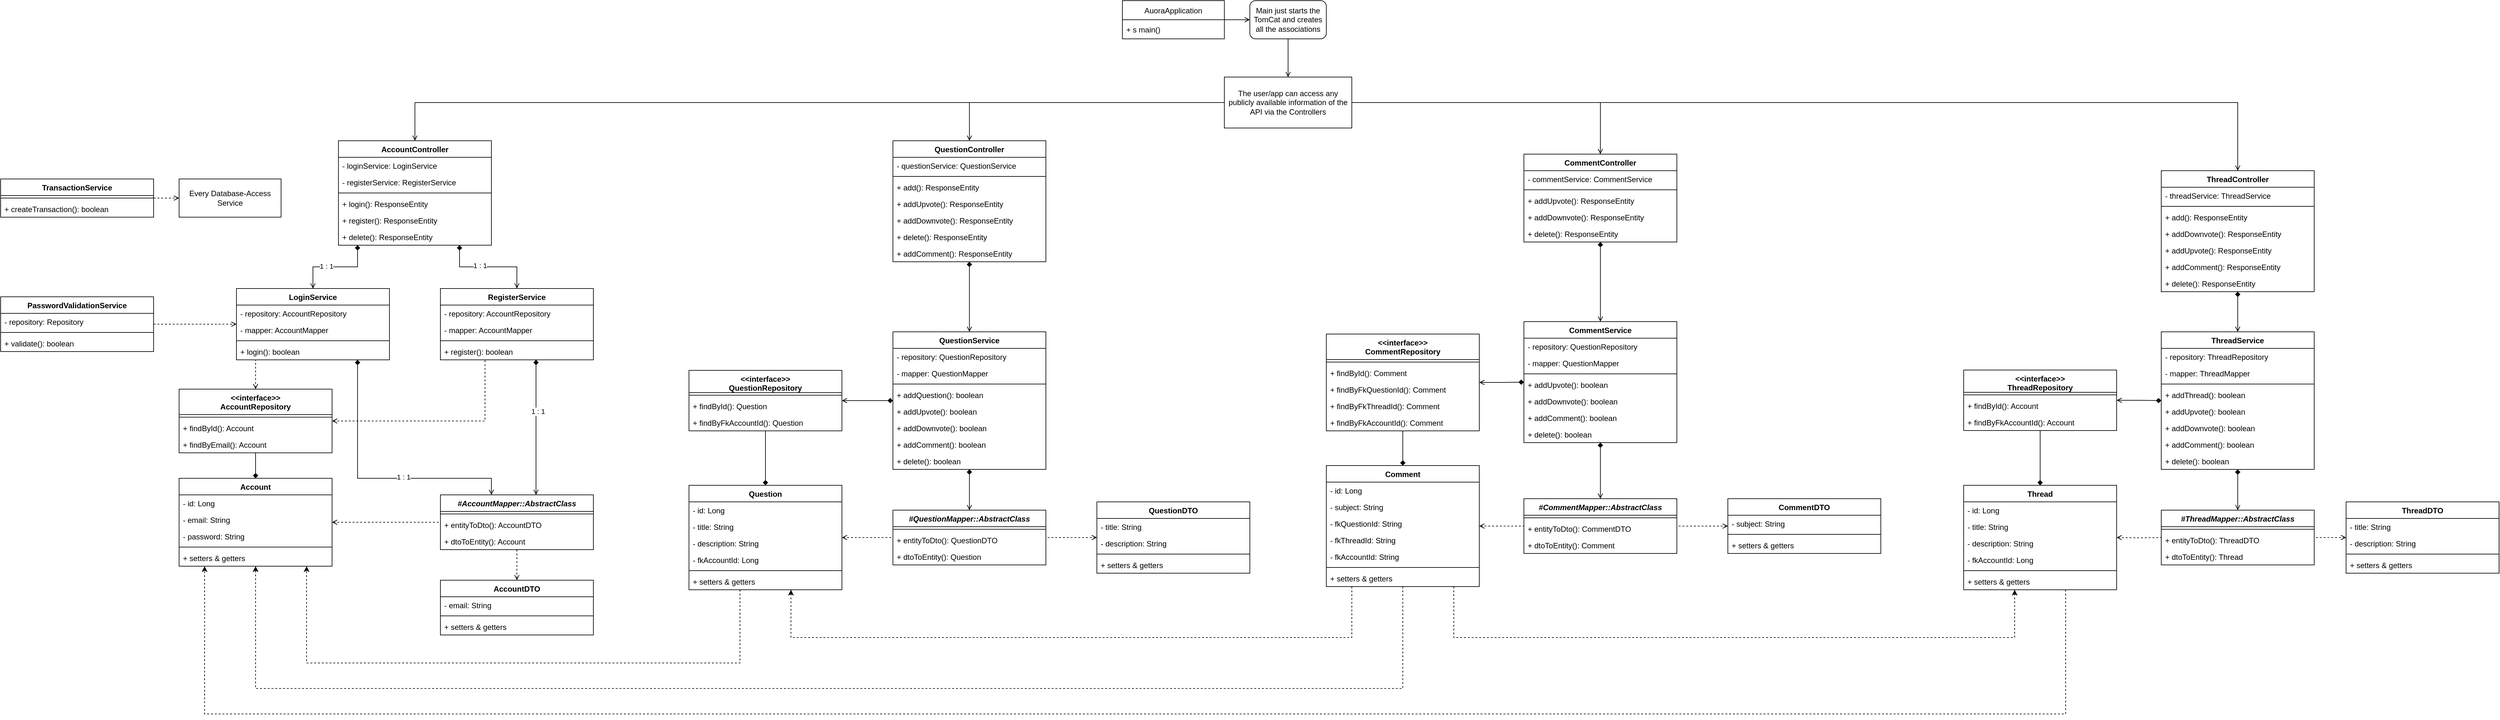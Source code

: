 <mxfile version="15.5.4" type="embed"><diagram id="HX7JHDvUuSpKK-Pkhiu5" name="Page-1"><mxGraphModel dx="3374" dy="1052" grid="1" gridSize="10" guides="1" tooltips="1" connect="1" arrows="1" fold="1" page="1" pageScale="1" pageWidth="850" pageHeight="1100" math="0" shadow="0"><root><mxCell id="0"/><mxCell id="1" parent="0"/><mxCell id="pK76Rk_N3CmU0ejMDRzn-13" value="" style="edgeStyle=orthogonalEdgeStyle;rounded=0;orthogonalLoop=1;jettySize=auto;html=1;endArrow=open;endFill=0;" parent="1" source="2" target="pK76Rk_N3CmU0ejMDRzn-12" edge="1"><mxGeometry relative="1" as="geometry"/></mxCell><mxCell id="2" value="AuoraApplication" style="swimlane;fontStyle=0;childLayout=stackLayout;horizontal=1;startSize=30;horizontalStack=0;resizeParent=1;resizeParentMax=0;resizeLast=0;collapsible=1;marginBottom=0;" parent="1" vertex="1"><mxGeometry x="160" y="160" width="160" height="60" as="geometry"/></mxCell><mxCell id="3" value="+ s main()" style="text;strokeColor=none;fillColor=none;align=left;verticalAlign=middle;spacingLeft=4;spacingRight=4;overflow=hidden;points=[[0,0.5],[1,0.5]];portConstraint=eastwest;rotatable=0;" parent="2" vertex="1"><mxGeometry y="30" width="160" height="30" as="geometry"/></mxCell><mxCell id="5" value="AccountController" style="swimlane;fontStyle=1;align=center;verticalAlign=top;childLayout=stackLayout;horizontal=1;startSize=26;horizontalStack=0;resizeParent=1;resizeParentMax=0;resizeLast=0;collapsible=1;marginBottom=0;" parent="1" vertex="1"><mxGeometry x="-1070" y="380" width="240" height="164" as="geometry"/></mxCell><mxCell id="pK76Rk_N3CmU0ejMDRzn-76" value="- loginService: LoginService" style="text;strokeColor=none;fillColor=none;align=left;verticalAlign=top;spacingLeft=4;spacingRight=4;overflow=hidden;rotatable=0;points=[[0,0.5],[1,0.5]];portConstraint=eastwest;" parent="5" vertex="1"><mxGeometry y="26" width="240" height="26" as="geometry"/></mxCell><mxCell id="pK76Rk_N3CmU0ejMDRzn-8" value="- registerService: RegisterService" style="text;strokeColor=none;fillColor=none;align=left;verticalAlign=top;spacingLeft=4;spacingRight=4;overflow=hidden;rotatable=0;points=[[0,0.5],[1,0.5]];portConstraint=eastwest;" parent="5" vertex="1"><mxGeometry y="52" width="240" height="26" as="geometry"/></mxCell><mxCell id="7" value="" style="line;strokeWidth=1;fillColor=none;align=left;verticalAlign=middle;spacingTop=-1;spacingLeft=3;spacingRight=3;rotatable=0;labelPosition=right;points=[];portConstraint=eastwest;" parent="5" vertex="1"><mxGeometry y="78" width="240" height="8" as="geometry"/></mxCell><mxCell id="8" value="+ login(): ResponseEntity" style="text;strokeColor=none;fillColor=none;align=left;verticalAlign=top;spacingLeft=4;spacingRight=4;overflow=hidden;rotatable=0;points=[[0,0.5],[1,0.5]];portConstraint=eastwest;" parent="5" vertex="1"><mxGeometry y="86" width="240" height="26" as="geometry"/></mxCell><mxCell id="pK76Rk_N3CmU0ejMDRzn-9" value="+ register(): ResponseEntity" style="text;strokeColor=none;fillColor=none;align=left;verticalAlign=top;spacingLeft=4;spacingRight=4;overflow=hidden;rotatable=0;points=[[0,0.5],[1,0.5]];portConstraint=eastwest;" parent="5" vertex="1"><mxGeometry y="112" width="240" height="26" as="geometry"/></mxCell><mxCell id="pK76Rk_N3CmU0ejMDRzn-10" value="+ delete(): ResponseEntity" style="text;strokeColor=none;fillColor=none;align=left;verticalAlign=top;spacingLeft=4;spacingRight=4;overflow=hidden;rotatable=0;points=[[0,0.5],[1,0.5]];portConstraint=eastwest;" parent="5" vertex="1"><mxGeometry y="138" width="240" height="26" as="geometry"/></mxCell><mxCell id="pK76Rk_N3CmU0ejMDRzn-15" style="edgeStyle=orthogonalEdgeStyle;rounded=0;orthogonalLoop=1;jettySize=auto;html=1;endArrow=open;endFill=0;" parent="1" source="pK76Rk_N3CmU0ejMDRzn-12" target="pK76Rk_N3CmU0ejMDRzn-14" edge="1"><mxGeometry relative="1" as="geometry"/></mxCell><mxCell id="pK76Rk_N3CmU0ejMDRzn-12" value="Main just starts the TomCat and creates all the associations" style="rounded=1;whiteSpace=wrap;html=1;fontStyle=0;startSize=30;" parent="1" vertex="1"><mxGeometry x="360" y="160" width="120" height="60" as="geometry"/></mxCell><mxCell id="pK76Rk_N3CmU0ejMDRzn-41" style="edgeStyle=orthogonalEdgeStyle;rounded=0;orthogonalLoop=1;jettySize=auto;html=1;entryX=0.5;entryY=0;entryDx=0;entryDy=0;endArrow=open;endFill=0;" parent="1" source="pK76Rk_N3CmU0ejMDRzn-14" target="5" edge="1"><mxGeometry relative="1" as="geometry"><mxPoint x="40" y="308" as="sourcePoint"/></mxGeometry></mxCell><mxCell id="pK76Rk_N3CmU0ejMDRzn-42" style="edgeStyle=orthogonalEdgeStyle;rounded=0;orthogonalLoop=1;jettySize=auto;html=1;entryX=0.5;entryY=0;entryDx=0;entryDy=0;endArrow=open;endFill=0;" parent="1" source="pK76Rk_N3CmU0ejMDRzn-14" target="pK76Rk_N3CmU0ejMDRzn-24" edge="1"><mxGeometry relative="1" as="geometry"><mxPoint x="-150" y="390" as="sourcePoint"/></mxGeometry></mxCell><mxCell id="pK76Rk_N3CmU0ejMDRzn-43" style="edgeStyle=orthogonalEdgeStyle;rounded=0;orthogonalLoop=1;jettySize=auto;html=1;entryX=0.5;entryY=0;entryDx=0;entryDy=0;endArrow=open;endFill=0;" parent="1" source="pK76Rk_N3CmU0ejMDRzn-14" target="pK76Rk_N3CmU0ejMDRzn-16" edge="1"><mxGeometry relative="1" as="geometry"/></mxCell><mxCell id="pK76Rk_N3CmU0ejMDRzn-44" style="edgeStyle=orthogonalEdgeStyle;rounded=0;orthogonalLoop=1;jettySize=auto;html=1;entryX=0.5;entryY=0;entryDx=0;entryDy=0;endArrow=open;endFill=0;" parent="1" source="pK76Rk_N3CmU0ejMDRzn-14" target="pK76Rk_N3CmU0ejMDRzn-32" edge="1"><mxGeometry relative="1" as="geometry"/></mxCell><mxCell id="pK76Rk_N3CmU0ejMDRzn-14" value="The user/app can access any publicly available information of the API via the Controllers" style="rounded=0;whiteSpace=wrap;html=1;" parent="1" vertex="1"><mxGeometry x="320" y="280" width="200" height="80" as="geometry"/></mxCell><mxCell id="pK76Rk_N3CmU0ejMDRzn-16" value="CommentController" style="swimlane;fontStyle=1;align=center;verticalAlign=top;childLayout=stackLayout;horizontal=1;startSize=26;horizontalStack=0;resizeParent=1;resizeParentMax=0;resizeLast=0;collapsible=1;marginBottom=0;" parent="1" vertex="1"><mxGeometry x="790" y="401" width="240" height="138" as="geometry"/></mxCell><mxCell id="102" value="- commentService: CommentService" style="text;strokeColor=none;fillColor=none;align=left;verticalAlign=top;spacingLeft=4;spacingRight=4;overflow=hidden;rotatable=0;points=[[0,0.5],[1,0.5]];portConstraint=eastwest;" parent="pK76Rk_N3CmU0ejMDRzn-16" vertex="1"><mxGeometry y="26" width="240" height="26" as="geometry"/></mxCell><mxCell id="pK76Rk_N3CmU0ejMDRzn-19" value="" style="line;strokeWidth=1;fillColor=none;align=left;verticalAlign=middle;spacingTop=-1;spacingLeft=3;spacingRight=3;rotatable=0;labelPosition=right;points=[];portConstraint=eastwest;" parent="pK76Rk_N3CmU0ejMDRzn-16" vertex="1"><mxGeometry y="52" width="240" height="8" as="geometry"/></mxCell><mxCell id="pK76Rk_N3CmU0ejMDRzn-21" value="+ addUpvote(): ResponseEntity" style="text;strokeColor=none;fillColor=none;align=left;verticalAlign=top;spacingLeft=4;spacingRight=4;overflow=hidden;rotatable=0;points=[[0,0.5],[1,0.5]];portConstraint=eastwest;" parent="pK76Rk_N3CmU0ejMDRzn-16" vertex="1"><mxGeometry y="60" width="240" height="26" as="geometry"/></mxCell><mxCell id="pK76Rk_N3CmU0ejMDRzn-22" value="+ addDownvote(): ResponseEntity" style="text;strokeColor=none;fillColor=none;align=left;verticalAlign=top;spacingLeft=4;spacingRight=4;overflow=hidden;rotatable=0;points=[[0,0.5],[1,0.5]];portConstraint=eastwest;" parent="pK76Rk_N3CmU0ejMDRzn-16" vertex="1"><mxGeometry y="86" width="240" height="26" as="geometry"/></mxCell><mxCell id="pK76Rk_N3CmU0ejMDRzn-23" value="+ delete(): ResponseEntity" style="text;strokeColor=none;fillColor=none;align=left;verticalAlign=top;spacingLeft=4;spacingRight=4;overflow=hidden;rotatable=0;points=[[0,0.5],[1,0.5]];portConstraint=eastwest;" parent="pK76Rk_N3CmU0ejMDRzn-16" vertex="1"><mxGeometry y="112" width="240" height="26" as="geometry"/></mxCell><mxCell id="pK76Rk_N3CmU0ejMDRzn-24" value="QuestionController" style="swimlane;fontStyle=1;align=center;verticalAlign=top;childLayout=stackLayout;horizontal=1;startSize=26;horizontalStack=0;resizeParent=1;resizeParentMax=0;resizeLast=0;collapsible=1;marginBottom=0;" parent="1" vertex="1"><mxGeometry x="-200" y="380" width="240" height="190" as="geometry"/></mxCell><mxCell id="pK76Rk_N3CmU0ejMDRzn-26" value="- questionService: QuestionService" style="text;strokeColor=none;fillColor=none;align=left;verticalAlign=top;spacingLeft=4;spacingRight=4;overflow=hidden;rotatable=0;points=[[0,0.5],[1,0.5]];portConstraint=eastwest;" parent="pK76Rk_N3CmU0ejMDRzn-24" vertex="1"><mxGeometry y="26" width="240" height="26" as="geometry"/></mxCell><mxCell id="pK76Rk_N3CmU0ejMDRzn-27" value="" style="line;strokeWidth=1;fillColor=none;align=left;verticalAlign=middle;spacingTop=-1;spacingLeft=3;spacingRight=3;rotatable=0;labelPosition=right;points=[];portConstraint=eastwest;" parent="pK76Rk_N3CmU0ejMDRzn-24" vertex="1"><mxGeometry y="52" width="240" height="8" as="geometry"/></mxCell><mxCell id="pK76Rk_N3CmU0ejMDRzn-28" value="+ add(): ResponseEntity" style="text;strokeColor=none;fillColor=none;align=left;verticalAlign=top;spacingLeft=4;spacingRight=4;overflow=hidden;rotatable=0;points=[[0,0.5],[1,0.5]];portConstraint=eastwest;" parent="pK76Rk_N3CmU0ejMDRzn-24" vertex="1"><mxGeometry y="60" width="240" height="26" as="geometry"/></mxCell><mxCell id="pK76Rk_N3CmU0ejMDRzn-29" value="+ addUpvote(): ResponseEntity" style="text;strokeColor=none;fillColor=none;align=left;verticalAlign=top;spacingLeft=4;spacingRight=4;overflow=hidden;rotatable=0;points=[[0,0.5],[1,0.5]];portConstraint=eastwest;" parent="pK76Rk_N3CmU0ejMDRzn-24" vertex="1"><mxGeometry y="86" width="240" height="26" as="geometry"/></mxCell><mxCell id="pK76Rk_N3CmU0ejMDRzn-30" value="+ addDownvote(): ResponseEntity" style="text;strokeColor=none;fillColor=none;align=left;verticalAlign=top;spacingLeft=4;spacingRight=4;overflow=hidden;rotatable=0;points=[[0,0.5],[1,0.5]];portConstraint=eastwest;" parent="pK76Rk_N3CmU0ejMDRzn-24" vertex="1"><mxGeometry y="112" width="240" height="26" as="geometry"/></mxCell><mxCell id="pK76Rk_N3CmU0ejMDRzn-31" value="+ delete(): ResponseEntity" style="text;strokeColor=none;fillColor=none;align=left;verticalAlign=top;spacingLeft=4;spacingRight=4;overflow=hidden;rotatable=0;points=[[0,0.5],[1,0.5]];portConstraint=eastwest;" parent="pK76Rk_N3CmU0ejMDRzn-24" vertex="1"><mxGeometry y="138" width="240" height="26" as="geometry"/></mxCell><mxCell id="pK76Rk_N3CmU0ejMDRzn-40" value="+ addComment(): ResponseEntity" style="text;strokeColor=none;fillColor=none;align=left;verticalAlign=top;spacingLeft=4;spacingRight=4;overflow=hidden;rotatable=0;points=[[0,0.5],[1,0.5]];portConstraint=eastwest;" parent="pK76Rk_N3CmU0ejMDRzn-24" vertex="1"><mxGeometry y="164" width="240" height="26" as="geometry"/></mxCell><mxCell id="pK76Rk_N3CmU0ejMDRzn-32" value="ThreadController" style="swimlane;fontStyle=1;align=center;verticalAlign=top;childLayout=stackLayout;horizontal=1;startSize=26;horizontalStack=0;resizeParent=1;resizeParentMax=0;resizeLast=0;collapsible=1;marginBottom=0;" parent="1" vertex="1"><mxGeometry x="1790" y="427" width="240" height="190" as="geometry"/></mxCell><mxCell id="pK76Rk_N3CmU0ejMDRzn-33" value="- threadService: ThreadService" style="text;strokeColor=none;fillColor=none;align=left;verticalAlign=top;spacingLeft=4;spacingRight=4;overflow=hidden;rotatable=0;points=[[0,0.5],[1,0.5]];portConstraint=eastwest;" parent="pK76Rk_N3CmU0ejMDRzn-32" vertex="1"><mxGeometry y="26" width="240" height="26" as="geometry"/></mxCell><mxCell id="pK76Rk_N3CmU0ejMDRzn-35" value="" style="line;strokeWidth=1;fillColor=none;align=left;verticalAlign=middle;spacingTop=-1;spacingLeft=3;spacingRight=3;rotatable=0;labelPosition=right;points=[];portConstraint=eastwest;" parent="pK76Rk_N3CmU0ejMDRzn-32" vertex="1"><mxGeometry y="52" width="240" height="8" as="geometry"/></mxCell><mxCell id="pK76Rk_N3CmU0ejMDRzn-36" value="+ add(): ResponseEntity" style="text;strokeColor=none;fillColor=none;align=left;verticalAlign=top;spacingLeft=4;spacingRight=4;overflow=hidden;rotatable=0;points=[[0,0.5],[1,0.5]];portConstraint=eastwest;" parent="pK76Rk_N3CmU0ejMDRzn-32" vertex="1"><mxGeometry y="60" width="240" height="26" as="geometry"/></mxCell><mxCell id="149" value="+ addDownvote(): ResponseEntity" style="text;strokeColor=none;fillColor=none;align=left;verticalAlign=top;spacingLeft=4;spacingRight=4;overflow=hidden;rotatable=0;points=[[0,0.5],[1,0.5]];portConstraint=eastwest;" parent="pK76Rk_N3CmU0ejMDRzn-32" vertex="1"><mxGeometry y="86" width="240" height="26" as="geometry"/></mxCell><mxCell id="148" value="+ addUpvote(): ResponseEntity" style="text;strokeColor=none;fillColor=none;align=left;verticalAlign=top;spacingLeft=4;spacingRight=4;overflow=hidden;rotatable=0;points=[[0,0.5],[1,0.5]];portConstraint=eastwest;" parent="pK76Rk_N3CmU0ejMDRzn-32" vertex="1"><mxGeometry y="112" width="240" height="26" as="geometry"/></mxCell><mxCell id="pK76Rk_N3CmU0ejMDRzn-39" value="+ addComment(): ResponseEntity" style="text;strokeColor=none;fillColor=none;align=left;verticalAlign=top;spacingLeft=4;spacingRight=4;overflow=hidden;rotatable=0;points=[[0,0.5],[1,0.5]];portConstraint=eastwest;" parent="pK76Rk_N3CmU0ejMDRzn-32" vertex="1"><mxGeometry y="138" width="240" height="26" as="geometry"/></mxCell><mxCell id="150" value="+ delete(): ResponseEntity" style="text;strokeColor=none;fillColor=none;align=left;verticalAlign=top;spacingLeft=4;spacingRight=4;overflow=hidden;rotatable=0;points=[[0,0.5],[1,0.5]];portConstraint=eastwest;" parent="pK76Rk_N3CmU0ejMDRzn-32" vertex="1"><mxGeometry y="164" width="240" height="26" as="geometry"/></mxCell><mxCell id="pK76Rk_N3CmU0ejMDRzn-96" style="edgeStyle=orthogonalEdgeStyle;rounded=0;orthogonalLoop=1;jettySize=auto;html=1;dashed=1;startArrow=open;startFill=0;endArrow=none;endFill=0;" parent="1" source="pK76Rk_N3CmU0ejMDRzn-45" target="pK76Rk_N3CmU0ejMDRzn-87" edge="1"><mxGeometry relative="1" as="geometry"><Array as="points"><mxPoint x="-840" y="820"/></Array></mxGeometry></mxCell><mxCell id="pK76Rk_N3CmU0ejMDRzn-45" value="&lt;&lt;interface&gt;&gt;&#10;AccountRepository" style="swimlane;fontStyle=1;align=center;verticalAlign=top;childLayout=stackLayout;horizontal=1;startSize=40;horizontalStack=0;resizeParent=1;resizeParentMax=0;resizeLast=0;collapsible=1;marginBottom=0;" parent="1" vertex="1"><mxGeometry x="-1320" y="770" width="240" height="100" as="geometry"/></mxCell><mxCell id="pK76Rk_N3CmU0ejMDRzn-48" value="" style="line;strokeWidth=1;fillColor=none;align=left;verticalAlign=middle;spacingTop=-1;spacingLeft=3;spacingRight=3;rotatable=0;labelPosition=right;points=[];portConstraint=eastwest;" parent="pK76Rk_N3CmU0ejMDRzn-45" vertex="1"><mxGeometry y="40" width="240" height="8" as="geometry"/></mxCell><mxCell id="pK76Rk_N3CmU0ejMDRzn-49" value="+ findById(): Account" style="text;strokeColor=none;fillColor=none;align=left;verticalAlign=top;spacingLeft=4;spacingRight=4;overflow=hidden;rotatable=0;points=[[0,0.5],[1,0.5]];portConstraint=eastwest;" parent="pK76Rk_N3CmU0ejMDRzn-45" vertex="1"><mxGeometry y="48" width="240" height="26" as="geometry"/></mxCell><mxCell id="pK76Rk_N3CmU0ejMDRzn-50" value="+ findByEmail(): Account" style="text;strokeColor=none;fillColor=none;align=left;verticalAlign=top;spacingLeft=4;spacingRight=4;overflow=hidden;rotatable=0;points=[[0,0.5],[1,0.5]];portConstraint=eastwest;" parent="pK76Rk_N3CmU0ejMDRzn-45" vertex="1"><mxGeometry y="74" width="240" height="26" as="geometry"/></mxCell><mxCell id="pK76Rk_N3CmU0ejMDRzn-59" style="edgeStyle=orthogonalEdgeStyle;rounded=0;orthogonalLoop=1;jettySize=auto;html=1;startArrow=diamond;startFill=1;endArrow=none;endFill=0;strokeColor=default;" parent="1" source="pK76Rk_N3CmU0ejMDRzn-52" target="pK76Rk_N3CmU0ejMDRzn-45" edge="1"><mxGeometry relative="1" as="geometry"/></mxCell><mxCell id="pK76Rk_N3CmU0ejMDRzn-52" value="Account" style="swimlane;fontStyle=1;align=center;verticalAlign=top;childLayout=stackLayout;horizontal=1;startSize=26;horizontalStack=0;resizeParent=1;resizeParentMax=0;resizeLast=0;collapsible=1;marginBottom=0;" parent="1" vertex="1"><mxGeometry x="-1320" y="910" width="240" height="138" as="geometry"/></mxCell><mxCell id="pK76Rk_N3CmU0ejMDRzn-56" value="- id: Long" style="text;strokeColor=none;fillColor=none;align=left;verticalAlign=top;spacingLeft=4;spacingRight=4;overflow=hidden;rotatable=0;points=[[0,0.5],[1,0.5]];portConstraint=eastwest;" parent="pK76Rk_N3CmU0ejMDRzn-52" vertex="1"><mxGeometry y="26" width="240" height="26" as="geometry"/></mxCell><mxCell id="pK76Rk_N3CmU0ejMDRzn-57" value="- email: String" style="text;strokeColor=none;fillColor=none;align=left;verticalAlign=top;spacingLeft=4;spacingRight=4;overflow=hidden;rotatable=0;points=[[0,0.5],[1,0.5]];portConstraint=eastwest;" parent="pK76Rk_N3CmU0ejMDRzn-52" vertex="1"><mxGeometry y="52" width="240" height="26" as="geometry"/></mxCell><mxCell id="pK76Rk_N3CmU0ejMDRzn-58" value="- password: String" style="text;strokeColor=none;fillColor=none;align=left;verticalAlign=top;spacingLeft=4;spacingRight=4;overflow=hidden;rotatable=0;points=[[0,0.5],[1,0.5]];portConstraint=eastwest;" parent="pK76Rk_N3CmU0ejMDRzn-52" vertex="1"><mxGeometry y="78" width="240" height="26" as="geometry"/></mxCell><mxCell id="pK76Rk_N3CmU0ejMDRzn-53" value="" style="line;strokeWidth=1;fillColor=none;align=left;verticalAlign=middle;spacingTop=-1;spacingLeft=3;spacingRight=3;rotatable=0;labelPosition=right;points=[];portConstraint=eastwest;" parent="pK76Rk_N3CmU0ejMDRzn-52" vertex="1"><mxGeometry y="104" width="240" height="8" as="geometry"/></mxCell><mxCell id="pK76Rk_N3CmU0ejMDRzn-55" value="+ setters &amp; getters" style="text;strokeColor=none;fillColor=none;align=left;verticalAlign=top;spacingLeft=4;spacingRight=4;overflow=hidden;rotatable=0;points=[[0,0.5],[1,0.5]];portConstraint=eastwest;" parent="pK76Rk_N3CmU0ejMDRzn-52" vertex="1"><mxGeometry y="112" width="240" height="26" as="geometry"/></mxCell><mxCell id="pK76Rk_N3CmU0ejMDRzn-93" style="edgeStyle=orthogonalEdgeStyle;rounded=0;orthogonalLoop=1;jettySize=auto;html=1;startArrow=open;startFill=0;endArrow=diamond;endFill=1;" parent="1" source="pK76Rk_N3CmU0ejMDRzn-61" target="pK76Rk_N3CmU0ejMDRzn-87" edge="1"><mxGeometry relative="1" as="geometry"><Array as="points"><mxPoint x="-760" y="830"/><mxPoint x="-760" y="830"/></Array></mxGeometry></mxCell><mxCell id="167" value="1 : 1" style="edgeLabel;html=1;align=center;verticalAlign=middle;resizable=0;points=[];" parent="pK76Rk_N3CmU0ejMDRzn-93" vertex="1" connectable="0"><mxGeometry x="0.236" y="-3" relative="1" as="geometry"><mxPoint as="offset"/></mxGeometry></mxCell><mxCell id="pK76Rk_N3CmU0ejMDRzn-94" style="edgeStyle=orthogonalEdgeStyle;rounded=0;orthogonalLoop=1;jettySize=auto;html=1;startArrow=open;startFill=0;endArrow=diamond;endFill=1;" parent="1" source="pK76Rk_N3CmU0ejMDRzn-61" target="pK76Rk_N3CmU0ejMDRzn-77" edge="1"><mxGeometry relative="1" as="geometry"><Array as="points"><mxPoint x="-830" y="910"/><mxPoint x="-1040" y="910"/></Array></mxGeometry></mxCell><mxCell id="166" value="1 : 1" style="edgeLabel;html=1;align=center;verticalAlign=middle;resizable=0;points=[];" parent="pK76Rk_N3CmU0ejMDRzn-94" vertex="1" connectable="0"><mxGeometry x="-0.223" y="-2" relative="1" as="geometry"><mxPoint as="offset"/></mxGeometry></mxCell><mxCell id="162" style="edgeStyle=orthogonalEdgeStyle;rounded=0;orthogonalLoop=1;jettySize=auto;html=1;startArrow=none;startFill=0;endArrow=open;endFill=0;dashed=1;" parent="1" source="pK76Rk_N3CmU0ejMDRzn-61" target="pK76Rk_N3CmU0ejMDRzn-65" edge="1"><mxGeometry relative="1" as="geometry"/></mxCell><mxCell id="pK76Rk_N3CmU0ejMDRzn-61" value="#AccountMapper::AbstractClass" style="swimlane;fontStyle=3;align=center;verticalAlign=top;childLayout=stackLayout;horizontal=1;startSize=26;horizontalStack=0;resizeParent=1;resizeParentMax=0;resizeLast=0;collapsible=1;marginBottom=0;" parent="1" vertex="1"><mxGeometry x="-910" y="936" width="240" height="86" as="geometry"/></mxCell><mxCell id="pK76Rk_N3CmU0ejMDRzn-62" value="" style="line;strokeWidth=1;fillColor=none;align=left;verticalAlign=middle;spacingTop=-1;spacingLeft=3;spacingRight=3;rotatable=0;labelPosition=right;points=[];portConstraint=eastwest;" parent="pK76Rk_N3CmU0ejMDRzn-61" vertex="1"><mxGeometry y="26" width="240" height="8" as="geometry"/></mxCell><mxCell id="pK76Rk_N3CmU0ejMDRzn-63" value="+ entityToDto(): AccountDTO" style="text;strokeColor=none;fillColor=none;align=left;verticalAlign=top;spacingLeft=4;spacingRight=4;overflow=hidden;rotatable=0;points=[[0,0.5],[1,0.5]];portConstraint=eastwest;" parent="pK76Rk_N3CmU0ejMDRzn-61" vertex="1"><mxGeometry y="34" width="240" height="26" as="geometry"/></mxCell><mxCell id="pK76Rk_N3CmU0ejMDRzn-64" value="+ dtoToEntity(): Account" style="text;strokeColor=none;fillColor=none;align=left;verticalAlign=top;spacingLeft=4;spacingRight=4;overflow=hidden;rotatable=0;points=[[0,0.5],[1,0.5]];portConstraint=eastwest;" parent="pK76Rk_N3CmU0ejMDRzn-61" vertex="1"><mxGeometry y="60" width="240" height="26" as="geometry"/></mxCell><mxCell id="pK76Rk_N3CmU0ejMDRzn-86" style="edgeStyle=orthogonalEdgeStyle;rounded=0;orthogonalLoop=1;jettySize=auto;html=1;startArrow=open;startFill=0;endArrow=diamond;endFill=1;" parent="1" source="pK76Rk_N3CmU0ejMDRzn-77" target="5" edge="1"><mxGeometry relative="1" as="geometry"><Array as="points"><mxPoint x="-1110" y="578"/><mxPoint x="-1040" y="578"/></Array></mxGeometry></mxCell><mxCell id="163" value="1 : 1" style="edgeLabel;html=1;align=center;verticalAlign=middle;resizable=0;points=[];" parent="pK76Rk_N3CmU0ejMDRzn-86" vertex="1" connectable="0"><mxGeometry x="-0.203" y="1" relative="1" as="geometry"><mxPoint as="offset"/></mxGeometry></mxCell><mxCell id="pK76Rk_N3CmU0ejMDRzn-77" value="LoginService" style="swimlane;fontStyle=1;align=center;verticalAlign=top;childLayout=stackLayout;horizontal=1;startSize=26;horizontalStack=0;resizeParent=1;resizeParentMax=0;resizeLast=0;collapsible=1;marginBottom=0;" parent="1" vertex="1"><mxGeometry x="-1230" y="612" width="240" height="112" as="geometry"/></mxCell><mxCell id="pK76Rk_N3CmU0ejMDRzn-78" value="- repository: AccountRepository" style="text;strokeColor=none;fillColor=none;align=left;verticalAlign=top;spacingLeft=4;spacingRight=4;overflow=hidden;rotatable=0;points=[[0,0.5],[1,0.5]];portConstraint=eastwest;" parent="pK76Rk_N3CmU0ejMDRzn-77" vertex="1"><mxGeometry y="26" width="240" height="26" as="geometry"/></mxCell><mxCell id="pK76Rk_N3CmU0ejMDRzn-79" value="- mapper: AccountMapper" style="text;strokeColor=none;fillColor=none;align=left;verticalAlign=top;spacingLeft=4;spacingRight=4;overflow=hidden;rotatable=0;points=[[0,0.5],[1,0.5]];portConstraint=eastwest;" parent="pK76Rk_N3CmU0ejMDRzn-77" vertex="1"><mxGeometry y="52" width="240" height="26" as="geometry"/></mxCell><mxCell id="pK76Rk_N3CmU0ejMDRzn-82" value="" style="line;strokeWidth=1;fillColor=none;align=left;verticalAlign=middle;spacingTop=-1;spacingLeft=3;spacingRight=3;rotatable=0;labelPosition=right;points=[];portConstraint=eastwest;" parent="pK76Rk_N3CmU0ejMDRzn-77" vertex="1"><mxGeometry y="78" width="240" height="8" as="geometry"/></mxCell><mxCell id="pK76Rk_N3CmU0ejMDRzn-83" value="+ login(): boolean" style="text;strokeColor=none;fillColor=none;align=left;verticalAlign=top;spacingLeft=4;spacingRight=4;overflow=hidden;rotatable=0;points=[[0,0.5],[1,0.5]];portConstraint=eastwest;" parent="pK76Rk_N3CmU0ejMDRzn-77" vertex="1"><mxGeometry y="86" width="240" height="26" as="geometry"/></mxCell><mxCell id="pK76Rk_N3CmU0ejMDRzn-92" style="edgeStyle=orthogonalEdgeStyle;rounded=0;orthogonalLoop=1;jettySize=auto;html=1;startArrow=open;startFill=0;endArrow=diamond;endFill=1;" parent="1" source="pK76Rk_N3CmU0ejMDRzn-87" target="5" edge="1"><mxGeometry relative="1" as="geometry"><Array as="points"><mxPoint x="-790" y="578"/><mxPoint x="-880" y="578"/></Array></mxGeometry></mxCell><mxCell id="164" value="1 : 1" style="edgeLabel;html=1;align=center;verticalAlign=middle;resizable=0;points=[];" parent="pK76Rk_N3CmU0ejMDRzn-92" vertex="1" connectable="0"><mxGeometry x="0.165" y="-2" relative="1" as="geometry"><mxPoint as="offset"/></mxGeometry></mxCell><mxCell id="pK76Rk_N3CmU0ejMDRzn-87" value="RegisterService" style="swimlane;fontStyle=1;align=center;verticalAlign=top;childLayout=stackLayout;horizontal=1;startSize=26;horizontalStack=0;resizeParent=1;resizeParentMax=0;resizeLast=0;collapsible=1;marginBottom=0;" parent="1" vertex="1"><mxGeometry x="-910" y="612" width="240" height="112" as="geometry"/></mxCell><mxCell id="pK76Rk_N3CmU0ejMDRzn-88" value="- repository: AccountRepository" style="text;strokeColor=none;fillColor=none;align=left;verticalAlign=top;spacingLeft=4;spacingRight=4;overflow=hidden;rotatable=0;points=[[0,0.5],[1,0.5]];portConstraint=eastwest;" parent="pK76Rk_N3CmU0ejMDRzn-87" vertex="1"><mxGeometry y="26" width="240" height="26" as="geometry"/></mxCell><mxCell id="pK76Rk_N3CmU0ejMDRzn-89" value="- mapper: AccountMapper" style="text;strokeColor=none;fillColor=none;align=left;verticalAlign=top;spacingLeft=4;spacingRight=4;overflow=hidden;rotatable=0;points=[[0,0.5],[1,0.5]];portConstraint=eastwest;" parent="pK76Rk_N3CmU0ejMDRzn-87" vertex="1"><mxGeometry y="52" width="240" height="26" as="geometry"/></mxCell><mxCell id="pK76Rk_N3CmU0ejMDRzn-90" value="" style="line;strokeWidth=1;fillColor=none;align=left;verticalAlign=middle;spacingTop=-1;spacingLeft=3;spacingRight=3;rotatable=0;labelPosition=right;points=[];portConstraint=eastwest;" parent="pK76Rk_N3CmU0ejMDRzn-87" vertex="1"><mxGeometry y="78" width="240" height="8" as="geometry"/></mxCell><mxCell id="pK76Rk_N3CmU0ejMDRzn-91" value="+ register(): boolean" style="text;strokeColor=none;fillColor=none;align=left;verticalAlign=top;spacingLeft=4;spacingRight=4;overflow=hidden;rotatable=0;points=[[0,0.5],[1,0.5]];portConstraint=eastwest;" parent="pK76Rk_N3CmU0ejMDRzn-87" vertex="1"><mxGeometry y="86" width="240" height="26" as="geometry"/></mxCell><mxCell id="9" style="edgeStyle=orthogonalEdgeStyle;rounded=0;orthogonalLoop=1;jettySize=auto;html=1;endArrow=diamond;endFill=1;startArrow=open;startFill=0;" parent="1" source="11" target="34" edge="1"><mxGeometry relative="1" as="geometry"/></mxCell><mxCell id="11" value="&lt;&lt;interface&gt;&gt;&#10;QuestionRepository" style="swimlane;fontStyle=1;align=center;verticalAlign=top;childLayout=stackLayout;horizontal=1;startSize=35;horizontalStack=0;resizeParent=1;resizeParentMax=0;resizeLast=0;collapsible=1;marginBottom=0;" parent="1" vertex="1"><mxGeometry x="-520" y="740.5" width="240" height="95" as="geometry"/></mxCell><mxCell id="12" value="" style="line;strokeWidth=1;fillColor=none;align=left;verticalAlign=middle;spacingTop=-1;spacingLeft=3;spacingRight=3;rotatable=0;labelPosition=right;points=[];portConstraint=eastwest;" parent="11" vertex="1"><mxGeometry y="35" width="240" height="8" as="geometry"/></mxCell><mxCell id="13" value="+ findById(): Question" style="text;strokeColor=none;fillColor=none;align=left;verticalAlign=top;spacingLeft=4;spacingRight=4;overflow=hidden;rotatable=0;points=[[0,0.5],[1,0.5]];portConstraint=eastwest;" parent="11" vertex="1"><mxGeometry y="43" width="240" height="26" as="geometry"/></mxCell><mxCell id="14" value="+ findByFkAccountId(): Question" style="text;strokeColor=none;fillColor=none;align=left;verticalAlign=top;spacingLeft=4;spacingRight=4;overflow=hidden;rotatable=0;points=[[0,0.5],[1,0.5]];portConstraint=eastwest;" parent="11" vertex="1"><mxGeometry y="69" width="240" height="26" as="geometry"/></mxCell><mxCell id="15" style="edgeStyle=orthogonalEdgeStyle;rounded=0;orthogonalLoop=1;jettySize=auto;html=1;startArrow=diamond;startFill=1;endArrow=none;endFill=0;" parent="1" source="17" target="11" edge="1"><mxGeometry relative="1" as="geometry"/></mxCell><mxCell id="151" style="edgeStyle=orthogonalEdgeStyle;rounded=0;orthogonalLoop=1;jettySize=auto;html=1;dashed=1;" parent="1" source="17" target="pK76Rk_N3CmU0ejMDRzn-52" edge="1"><mxGeometry relative="1" as="geometry"><Array as="points"><mxPoint x="-440" y="1200"/><mxPoint x="-1120" y="1200"/></Array></mxGeometry></mxCell><mxCell id="17" value="Question" style="swimlane;fontStyle=1;align=center;verticalAlign=top;childLayout=stackLayout;horizontal=1;startSize=26;horizontalStack=0;resizeParent=1;resizeParentMax=0;resizeLast=0;collapsible=1;marginBottom=0;" parent="1" vertex="1"><mxGeometry x="-520" y="921" width="240" height="164" as="geometry"/></mxCell><mxCell id="18" value="- id: Long" style="text;strokeColor=none;fillColor=none;align=left;verticalAlign=top;spacingLeft=4;spacingRight=4;overflow=hidden;rotatable=0;points=[[0,0.5],[1,0.5]];portConstraint=eastwest;" parent="17" vertex="1"><mxGeometry y="26" width="240" height="26" as="geometry"/></mxCell><mxCell id="19" value="- title: String" style="text;strokeColor=none;fillColor=none;align=left;verticalAlign=top;spacingLeft=4;spacingRight=4;overflow=hidden;rotatable=0;points=[[0,0.5],[1,0.5]];portConstraint=eastwest;" parent="17" vertex="1"><mxGeometry y="52" width="240" height="26" as="geometry"/></mxCell><mxCell id="20" value="- description: String" style="text;strokeColor=none;fillColor=none;align=left;verticalAlign=top;spacingLeft=4;spacingRight=4;overflow=hidden;rotatable=0;points=[[0,0.5],[1,0.5]];portConstraint=eastwest;" parent="17" vertex="1"><mxGeometry y="78" width="240" height="26" as="geometry"/></mxCell><mxCell id="94" value="- fkAccountId: Long" style="text;strokeColor=none;fillColor=none;align=left;verticalAlign=top;spacingLeft=4;spacingRight=4;overflow=hidden;rotatable=0;points=[[0,0.5],[1,0.5]];portConstraint=eastwest;" parent="17" vertex="1"><mxGeometry y="104" width="240" height="26" as="geometry"/></mxCell><mxCell id="21" value="" style="line;strokeWidth=1;fillColor=none;align=left;verticalAlign=middle;spacingTop=-1;spacingLeft=3;spacingRight=3;rotatable=0;labelPosition=right;points=[];portConstraint=eastwest;" parent="17" vertex="1"><mxGeometry y="130" width="240" height="8" as="geometry"/></mxCell><mxCell id="22" value="+ setters &amp; getters" style="text;strokeColor=none;fillColor=none;align=left;verticalAlign=top;spacingLeft=4;spacingRight=4;overflow=hidden;rotatable=0;points=[[0,0.5],[1,0.5]];portConstraint=eastwest;" parent="17" vertex="1"><mxGeometry y="138" width="240" height="26" as="geometry"/></mxCell><mxCell id="24" style="edgeStyle=orthogonalEdgeStyle;rounded=0;orthogonalLoop=1;jettySize=auto;html=1;endArrow=diamond;endFill=1;startArrow=open;startFill=0;" parent="1" source="25" target="34" edge="1"><mxGeometry relative="1" as="geometry"><mxPoint x="-80" y="910.0" as="targetPoint"/></mxGeometry></mxCell><mxCell id="25" value="#QuestionMapper::AbstractClass" style="swimlane;fontStyle=3;align=center;verticalAlign=top;childLayout=stackLayout;horizontal=1;startSize=26;horizontalStack=0;resizeParent=1;resizeParentMax=0;resizeLast=0;collapsible=1;marginBottom=0;" parent="1" vertex="1"><mxGeometry x="-200" y="960" width="240" height="86" as="geometry"/></mxCell><mxCell id="26" value="" style="line;strokeWidth=1;fillColor=none;align=left;verticalAlign=middle;spacingTop=-1;spacingLeft=3;spacingRight=3;rotatable=0;labelPosition=right;points=[];portConstraint=eastwest;" parent="25" vertex="1"><mxGeometry y="26" width="240" height="8" as="geometry"/></mxCell><mxCell id="27" value="+ entityToDto(): QuestionDTO" style="text;strokeColor=none;fillColor=none;align=left;verticalAlign=top;spacingLeft=4;spacingRight=4;overflow=hidden;rotatable=0;points=[[0,0.5],[1,0.5]];portConstraint=eastwest;" parent="25" vertex="1"><mxGeometry y="34" width="240" height="26" as="geometry"/></mxCell><mxCell id="28" value="+ dtoToEntity(): Question" style="text;strokeColor=none;fillColor=none;align=left;verticalAlign=top;spacingLeft=4;spacingRight=4;overflow=hidden;rotatable=0;points=[[0,0.5],[1,0.5]];portConstraint=eastwest;" parent="25" vertex="1"><mxGeometry y="60" width="240" height="26" as="geometry"/></mxCell><mxCell id="30" value="QuestionDTO" style="swimlane;fontStyle=1;align=center;verticalAlign=top;childLayout=stackLayout;horizontal=1;startSize=26;horizontalStack=0;resizeParent=1;resizeParentMax=0;resizeLast=0;collapsible=1;marginBottom=0;" parent="1" vertex="1"><mxGeometry x="120" y="947" width="240" height="112" as="geometry"/></mxCell><mxCell id="95" value="- title: String" style="text;strokeColor=none;fillColor=none;align=left;verticalAlign=top;spacingLeft=4;spacingRight=4;overflow=hidden;rotatable=0;points=[[0,0.5],[1,0.5]];portConstraint=eastwest;" parent="30" vertex="1"><mxGeometry y="26" width="240" height="26" as="geometry"/></mxCell><mxCell id="96" value="- description: String" style="text;strokeColor=none;fillColor=none;align=left;verticalAlign=top;spacingLeft=4;spacingRight=4;overflow=hidden;rotatable=0;points=[[0,0.5],[1,0.5]];portConstraint=eastwest;" parent="30" vertex="1"><mxGeometry y="52" width="240" height="26" as="geometry"/></mxCell><mxCell id="32" value="" style="line;strokeWidth=1;fillColor=none;align=left;verticalAlign=middle;spacingTop=-1;spacingLeft=3;spacingRight=3;rotatable=0;labelPosition=right;points=[];portConstraint=eastwest;" parent="30" vertex="1"><mxGeometry y="78" width="240" height="8" as="geometry"/></mxCell><mxCell id="33" value="+ setters &amp; getters" style="text;strokeColor=none;fillColor=none;align=left;verticalAlign=top;spacingLeft=4;spacingRight=4;overflow=hidden;rotatable=0;points=[[0,0.5],[1,0.5]];portConstraint=eastwest;" parent="30" vertex="1"><mxGeometry y="86" width="240" height="26" as="geometry"/></mxCell><mxCell id="44" style="edgeStyle=orthogonalEdgeStyle;rounded=0;orthogonalLoop=1;jettySize=auto;html=1;startArrow=open;startFill=0;endArrow=diamond;endFill=1;" parent="1" source="34" target="pK76Rk_N3CmU0ejMDRzn-24" edge="1"><mxGeometry relative="1" as="geometry"/></mxCell><mxCell id="34" value="QuestionService" style="swimlane;fontStyle=1;align=center;verticalAlign=top;childLayout=stackLayout;horizontal=1;startSize=26;horizontalStack=0;resizeParent=1;resizeParentMax=0;resizeLast=0;collapsible=1;marginBottom=0;" parent="1" vertex="1"><mxGeometry x="-200" y="680" width="240" height="216" as="geometry"/></mxCell><mxCell id="35" value="- repository: QuestionRepository" style="text;strokeColor=none;fillColor=none;align=left;verticalAlign=top;spacingLeft=4;spacingRight=4;overflow=hidden;rotatable=0;points=[[0,0.5],[1,0.5]];portConstraint=eastwest;" parent="34" vertex="1"><mxGeometry y="26" width="240" height="26" as="geometry"/></mxCell><mxCell id="36" value="- mapper: QuestionMapper" style="text;strokeColor=none;fillColor=none;align=left;verticalAlign=top;spacingLeft=4;spacingRight=4;overflow=hidden;rotatable=0;points=[[0,0.5],[1,0.5]];portConstraint=eastwest;" parent="34" vertex="1"><mxGeometry y="52" width="240" height="26" as="geometry"/></mxCell><mxCell id="37" value="" style="line;strokeWidth=1;fillColor=none;align=left;verticalAlign=middle;spacingTop=-1;spacingLeft=3;spacingRight=3;rotatable=0;labelPosition=right;points=[];portConstraint=eastwest;" parent="34" vertex="1"><mxGeometry y="78" width="240" height="8" as="geometry"/></mxCell><mxCell id="38" value="+ addQuestion(): boolean" style="text;strokeColor=none;fillColor=none;align=left;verticalAlign=top;spacingLeft=4;spacingRight=4;overflow=hidden;rotatable=0;points=[[0,0.5],[1,0.5]];portConstraint=eastwest;" parent="34" vertex="1"><mxGeometry y="86" width="240" height="26" as="geometry"/></mxCell><mxCell id="46" value="+ addUpvote(): boolean" style="text;strokeColor=none;fillColor=none;align=left;verticalAlign=top;spacingLeft=4;spacingRight=4;overflow=hidden;rotatable=0;points=[[0,0.5],[1,0.5]];portConstraint=eastwest;" parent="34" vertex="1"><mxGeometry y="112" width="240" height="26" as="geometry"/></mxCell><mxCell id="47" value="+ addDownvote(): boolean" style="text;strokeColor=none;fillColor=none;align=left;verticalAlign=top;spacingLeft=4;spacingRight=4;overflow=hidden;rotatable=0;points=[[0,0.5],[1,0.5]];portConstraint=eastwest;" parent="34" vertex="1"><mxGeometry y="138" width="240" height="26" as="geometry"/></mxCell><mxCell id="48" value="+ addComment(): boolean" style="text;strokeColor=none;fillColor=none;align=left;verticalAlign=top;spacingLeft=4;spacingRight=4;overflow=hidden;rotatable=0;points=[[0,0.5],[1,0.5]];portConstraint=eastwest;" parent="34" vertex="1"><mxGeometry y="164" width="240" height="26" as="geometry"/></mxCell><mxCell id="49" value="+ delete(): boolean" style="text;strokeColor=none;fillColor=none;align=left;verticalAlign=top;spacingLeft=4;spacingRight=4;overflow=hidden;rotatable=0;points=[[0,0.5],[1,0.5]];portConstraint=eastwest;" parent="34" vertex="1"><mxGeometry y="190" width="240" height="26" as="geometry"/></mxCell><mxCell id="pK76Rk_N3CmU0ejMDRzn-65" value="AccountDTO" style="swimlane;fontStyle=1;align=center;verticalAlign=top;childLayout=stackLayout;horizontal=1;startSize=26;horizontalStack=0;resizeParent=1;resizeParentMax=0;resizeLast=0;collapsible=1;marginBottom=0;" parent="1" vertex="1"><mxGeometry x="-910" y="1070" width="240" height="86" as="geometry"/></mxCell><mxCell id="pK76Rk_N3CmU0ejMDRzn-67" value="- email: String" style="text;strokeColor=none;fillColor=none;align=left;verticalAlign=top;spacingLeft=4;spacingRight=4;overflow=hidden;rotatable=0;points=[[0,0.5],[1,0.5]];portConstraint=eastwest;" parent="pK76Rk_N3CmU0ejMDRzn-65" vertex="1"><mxGeometry y="26" width="240" height="26" as="geometry"/></mxCell><mxCell id="pK76Rk_N3CmU0ejMDRzn-69" value="" style="line;strokeWidth=1;fillColor=none;align=left;verticalAlign=middle;spacingTop=-1;spacingLeft=3;spacingRight=3;rotatable=0;labelPosition=right;points=[];portConstraint=eastwest;" parent="pK76Rk_N3CmU0ejMDRzn-65" vertex="1"><mxGeometry y="52" width="240" height="8" as="geometry"/></mxCell><mxCell id="pK76Rk_N3CmU0ejMDRzn-70" value="+ setters &amp; getters" style="text;strokeColor=none;fillColor=none;align=left;verticalAlign=top;spacingLeft=4;spacingRight=4;overflow=hidden;rotatable=0;points=[[0,0.5],[1,0.5]];portConstraint=eastwest;" parent="pK76Rk_N3CmU0ejMDRzn-65" vertex="1"><mxGeometry y="60" width="240" height="26" as="geometry"/></mxCell><mxCell id="50" value="" style="edgeStyle=orthogonalEdgeStyle;rounded=0;orthogonalLoop=1;jettySize=auto;html=1;endArrow=none;endFill=0;dashed=1;startArrow=open;startFill=0;" parent="1" source="pK76Rk_N3CmU0ejMDRzn-52" target="pK76Rk_N3CmU0ejMDRzn-61" edge="1"><mxGeometry relative="1" as="geometry"><mxPoint x="-1140" y="1015" as="sourcePoint"/><mxPoint x="-690" y="918.0" as="targetPoint"/></mxGeometry></mxCell><mxCell id="60" style="edgeStyle=orthogonalEdgeStyle;rounded=0;orthogonalLoop=1;jettySize=auto;html=1;endArrow=diamond;endFill=1;startArrow=open;startFill=0;" parent="1" source="61" target="84" edge="1"><mxGeometry relative="1" as="geometry"/></mxCell><mxCell id="61" value="&lt;&lt;interface&gt;&gt;&#10;CommentRepository" style="swimlane;fontStyle=1;align=center;verticalAlign=top;childLayout=stackLayout;horizontal=1;startSize=40;horizontalStack=0;resizeParent=1;resizeParentMax=0;resizeLast=0;collapsible=1;marginBottom=0;" parent="1" vertex="1"><mxGeometry x="480" y="683.5" width="240" height="152" as="geometry"/></mxCell><mxCell id="62" value="" style="line;strokeWidth=1;fillColor=none;align=left;verticalAlign=middle;spacingTop=-1;spacingLeft=3;spacingRight=3;rotatable=0;labelPosition=right;points=[];portConstraint=eastwest;" parent="61" vertex="1"><mxGeometry y="40" width="240" height="8" as="geometry"/></mxCell><mxCell id="63" value="+ findById(): Comment" style="text;strokeColor=none;fillColor=none;align=left;verticalAlign=top;spacingLeft=4;spacingRight=4;overflow=hidden;rotatable=0;points=[[0,0.5],[1,0.5]];portConstraint=eastwest;" parent="61" vertex="1"><mxGeometry y="48" width="240" height="26" as="geometry"/></mxCell><mxCell id="64" value="+ findByFkQuestionId(): Comment" style="text;strokeColor=none;fillColor=none;align=left;verticalAlign=top;spacingLeft=4;spacingRight=4;overflow=hidden;rotatable=0;points=[[0,0.5],[1,0.5]];portConstraint=eastwest;" parent="61" vertex="1"><mxGeometry y="74" width="240" height="26" as="geometry"/></mxCell><mxCell id="100" value="+ findByFkThreadId(): Comment" style="text;strokeColor=none;fillColor=none;align=left;verticalAlign=top;spacingLeft=4;spacingRight=4;overflow=hidden;rotatable=0;points=[[0,0.5],[1,0.5]];portConstraint=eastwest;" parent="61" vertex="1"><mxGeometry y="100" width="240" height="26" as="geometry"/></mxCell><mxCell id="97" value="+ findByFkAccountId(): Comment" style="text;strokeColor=none;fillColor=none;align=left;verticalAlign=top;spacingLeft=4;spacingRight=4;overflow=hidden;rotatable=0;points=[[0,0.5],[1,0.5]];portConstraint=eastwest;" parent="61" vertex="1"><mxGeometry y="126" width="240" height="26" as="geometry"/></mxCell><mxCell id="65" style="edgeStyle=orthogonalEdgeStyle;rounded=0;orthogonalLoop=1;jettySize=auto;html=1;startArrow=diamond;startFill=1;endArrow=none;endFill=0;" parent="1" source="67" target="61" edge="1"><mxGeometry relative="1" as="geometry"/></mxCell><mxCell id="152" style="edgeStyle=orthogonalEdgeStyle;rounded=0;orthogonalLoop=1;jettySize=auto;html=1;dashed=1;" parent="1" source="67" target="17" edge="1"><mxGeometry relative="1" as="geometry"><Array as="points"><mxPoint x="520" y="1160"/><mxPoint x="-360" y="1160"/></Array></mxGeometry></mxCell><mxCell id="153" style="edgeStyle=orthogonalEdgeStyle;rounded=0;orthogonalLoop=1;jettySize=auto;html=1;dashed=1;" parent="1" source="67" target="pK76Rk_N3CmU0ejMDRzn-52" edge="1"><mxGeometry relative="1" as="geometry"><mxPoint x="-700" y="1350" as="targetPoint"/><Array as="points"><mxPoint x="600" y="1240"/><mxPoint x="-1200" y="1240"/></Array></mxGeometry></mxCell><mxCell id="154" style="edgeStyle=orthogonalEdgeStyle;rounded=0;orthogonalLoop=1;jettySize=auto;html=1;dashed=1;" parent="1" source="67" target="119" edge="1"><mxGeometry relative="1" as="geometry"><Array as="points"><mxPoint x="680" y="1160"/><mxPoint x="1560" y="1160"/></Array></mxGeometry></mxCell><mxCell id="67" value="Comment" style="swimlane;fontStyle=1;align=center;verticalAlign=top;childLayout=stackLayout;horizontal=1;startSize=26;horizontalStack=0;resizeParent=1;resizeParentMax=0;resizeLast=0;collapsible=1;marginBottom=0;" parent="1" vertex="1"><mxGeometry x="480" y="890" width="240" height="190" as="geometry"/></mxCell><mxCell id="68" value="- id: Long" style="text;strokeColor=none;fillColor=none;align=left;verticalAlign=top;spacingLeft=4;spacingRight=4;overflow=hidden;rotatable=0;points=[[0,0.5],[1,0.5]];portConstraint=eastwest;" parent="67" vertex="1"><mxGeometry y="26" width="240" height="26" as="geometry"/></mxCell><mxCell id="69" value="- subject: String" style="text;strokeColor=none;fillColor=none;align=left;verticalAlign=top;spacingLeft=4;spacingRight=4;overflow=hidden;rotatable=0;points=[[0,0.5],[1,0.5]];portConstraint=eastwest;" parent="67" vertex="1"><mxGeometry y="52" width="240" height="26" as="geometry"/></mxCell><mxCell id="70" value="- fkQuestionId: String" style="text;strokeColor=none;fillColor=none;align=left;verticalAlign=top;spacingLeft=4;spacingRight=4;overflow=hidden;rotatable=0;points=[[0,0.5],[1,0.5]];portConstraint=eastwest;" parent="67" vertex="1"><mxGeometry y="78" width="240" height="26" as="geometry"/></mxCell><mxCell id="98" value="- fkThreadId: String" style="text;strokeColor=none;fillColor=none;align=left;verticalAlign=top;spacingLeft=4;spacingRight=4;overflow=hidden;rotatable=0;points=[[0,0.5],[1,0.5]];portConstraint=eastwest;" parent="67" vertex="1"><mxGeometry y="104" width="240" height="26" as="geometry"/></mxCell><mxCell id="99" value="- fkAccountId: String" style="text;strokeColor=none;fillColor=none;align=left;verticalAlign=top;spacingLeft=4;spacingRight=4;overflow=hidden;rotatable=0;points=[[0,0.5],[1,0.5]];portConstraint=eastwest;" parent="67" vertex="1"><mxGeometry y="130" width="240" height="26" as="geometry"/></mxCell><mxCell id="71" value="" style="line;strokeWidth=1;fillColor=none;align=left;verticalAlign=middle;spacingTop=-1;spacingLeft=3;spacingRight=3;rotatable=0;labelPosition=right;points=[];portConstraint=eastwest;" parent="67" vertex="1"><mxGeometry y="156" width="240" height="8" as="geometry"/></mxCell><mxCell id="72" value="+ setters &amp; getters" style="text;strokeColor=none;fillColor=none;align=left;verticalAlign=top;spacingLeft=4;spacingRight=4;overflow=hidden;rotatable=0;points=[[0,0.5],[1,0.5]];portConstraint=eastwest;" parent="67" vertex="1"><mxGeometry y="164" width="240" height="26" as="geometry"/></mxCell><mxCell id="73" style="edgeStyle=orthogonalEdgeStyle;rounded=0;orthogonalLoop=1;jettySize=auto;html=1;endArrow=diamond;endFill=1;startArrow=open;startFill=0;" parent="1" source="74" target="84" edge="1"><mxGeometry relative="1" as="geometry"/></mxCell><mxCell id="74" value="#CommentMapper::AbstractClass" style="swimlane;fontStyle=3;align=center;verticalAlign=top;childLayout=stackLayout;horizontal=1;startSize=26;horizontalStack=0;resizeParent=1;resizeParentMax=0;resizeLast=0;collapsible=1;marginBottom=0;" parent="1" vertex="1"><mxGeometry x="790" y="942" width="240" height="86" as="geometry"/></mxCell><mxCell id="75" value="" style="line;strokeWidth=1;fillColor=none;align=left;verticalAlign=middle;spacingTop=-1;spacingLeft=3;spacingRight=3;rotatable=0;labelPosition=right;points=[];portConstraint=eastwest;" parent="74" vertex="1"><mxGeometry y="26" width="240" height="8" as="geometry"/></mxCell><mxCell id="76" value="+ entityToDto(): CommentDTO" style="text;strokeColor=none;fillColor=none;align=left;verticalAlign=top;spacingLeft=4;spacingRight=4;overflow=hidden;rotatable=0;points=[[0,0.5],[1,0.5]];portConstraint=eastwest;" parent="74" vertex="1"><mxGeometry y="34" width="240" height="26" as="geometry"/></mxCell><mxCell id="77" value="+ dtoToEntity(): Comment" style="text;strokeColor=none;fillColor=none;align=left;verticalAlign=top;spacingLeft=4;spacingRight=4;overflow=hidden;rotatable=0;points=[[0,0.5],[1,0.5]];portConstraint=eastwest;" parent="74" vertex="1"><mxGeometry y="60" width="240" height="26" as="geometry"/></mxCell><mxCell id="79" value="CommentDTO" style="swimlane;fontStyle=1;align=center;verticalAlign=top;childLayout=stackLayout;horizontal=1;startSize=26;horizontalStack=0;resizeParent=1;resizeParentMax=0;resizeLast=0;collapsible=1;marginBottom=0;" parent="1" vertex="1"><mxGeometry x="1110" y="942" width="240" height="86" as="geometry"/></mxCell><mxCell id="80" value="- subject: String" style="text;strokeColor=none;fillColor=none;align=left;verticalAlign=top;spacingLeft=4;spacingRight=4;overflow=hidden;rotatable=0;points=[[0,0.5],[1,0.5]];portConstraint=eastwest;" parent="79" vertex="1"><mxGeometry y="26" width="240" height="26" as="geometry"/></mxCell><mxCell id="81" value="" style="line;strokeWidth=1;fillColor=none;align=left;verticalAlign=middle;spacingTop=-1;spacingLeft=3;spacingRight=3;rotatable=0;labelPosition=right;points=[];portConstraint=eastwest;" parent="79" vertex="1"><mxGeometry y="52" width="240" height="8" as="geometry"/></mxCell><mxCell id="82" value="+ setters &amp; getters" style="text;strokeColor=none;fillColor=none;align=left;verticalAlign=top;spacingLeft=4;spacingRight=4;overflow=hidden;rotatable=0;points=[[0,0.5],[1,0.5]];portConstraint=eastwest;" parent="79" vertex="1"><mxGeometry y="60" width="240" height="26" as="geometry"/></mxCell><mxCell id="83" style="edgeStyle=orthogonalEdgeStyle;rounded=0;orthogonalLoop=1;jettySize=auto;html=1;startArrow=open;startFill=0;endArrow=diamond;endFill=1;" parent="1" source="84" target="pK76Rk_N3CmU0ejMDRzn-16" edge="1"><mxGeometry relative="1" as="geometry"><mxPoint x="910" y="764" as="targetPoint"/></mxGeometry></mxCell><mxCell id="84" value="CommentService" style="swimlane;fontStyle=1;align=center;verticalAlign=top;childLayout=stackLayout;horizontal=1;startSize=26;horizontalStack=0;resizeParent=1;resizeParentMax=0;resizeLast=0;collapsible=1;marginBottom=0;" parent="1" vertex="1"><mxGeometry x="790" y="664" width="240" height="190" as="geometry"/></mxCell><mxCell id="85" value="- repository: QuestionRepository" style="text;strokeColor=none;fillColor=none;align=left;verticalAlign=top;spacingLeft=4;spacingRight=4;overflow=hidden;rotatable=0;points=[[0,0.5],[1,0.5]];portConstraint=eastwest;" parent="84" vertex="1"><mxGeometry y="26" width="240" height="26" as="geometry"/></mxCell><mxCell id="86" value="- mapper: QuestionMapper" style="text;strokeColor=none;fillColor=none;align=left;verticalAlign=top;spacingLeft=4;spacingRight=4;overflow=hidden;rotatable=0;points=[[0,0.5],[1,0.5]];portConstraint=eastwest;" parent="84" vertex="1"><mxGeometry y="52" width="240" height="26" as="geometry"/></mxCell><mxCell id="87" value="" style="line;strokeWidth=1;fillColor=none;align=left;verticalAlign=middle;spacingTop=-1;spacingLeft=3;spacingRight=3;rotatable=0;labelPosition=right;points=[];portConstraint=eastwest;" parent="84" vertex="1"><mxGeometry y="78" width="240" height="8" as="geometry"/></mxCell><mxCell id="89" value="+ addUpvote(): boolean" style="text;strokeColor=none;fillColor=none;align=left;verticalAlign=top;spacingLeft=4;spacingRight=4;overflow=hidden;rotatable=0;points=[[0,0.5],[1,0.5]];portConstraint=eastwest;" parent="84" vertex="1"><mxGeometry y="86" width="240" height="26" as="geometry"/></mxCell><mxCell id="90" value="+ addDownvote(): boolean" style="text;strokeColor=none;fillColor=none;align=left;verticalAlign=top;spacingLeft=4;spacingRight=4;overflow=hidden;rotatable=0;points=[[0,0.5],[1,0.5]];portConstraint=eastwest;" parent="84" vertex="1"><mxGeometry y="112" width="240" height="26" as="geometry"/></mxCell><mxCell id="91" value="+ addComment(): boolean" style="text;strokeColor=none;fillColor=none;align=left;verticalAlign=top;spacingLeft=4;spacingRight=4;overflow=hidden;rotatable=0;points=[[0,0.5],[1,0.5]];portConstraint=eastwest;" parent="84" vertex="1"><mxGeometry y="138" width="240" height="26" as="geometry"/></mxCell><mxCell id="92" value="+ delete(): boolean" style="text;strokeColor=none;fillColor=none;align=left;verticalAlign=top;spacingLeft=4;spacingRight=4;overflow=hidden;rotatable=0;points=[[0,0.5],[1,0.5]];portConstraint=eastwest;" parent="84" vertex="1"><mxGeometry y="164" width="240" height="26" as="geometry"/></mxCell><mxCell id="112" style="edgeStyle=orthogonalEdgeStyle;rounded=0;orthogonalLoop=1;jettySize=auto;html=1;endArrow=diamond;endFill=1;startArrow=open;startFill=0;" parent="1" source="113" target="138" edge="1"><mxGeometry relative="1" as="geometry"/></mxCell><mxCell id="113" value="&lt;&lt;interface&gt;&gt;&#10;ThreadRepository" style="swimlane;fontStyle=1;align=center;verticalAlign=top;childLayout=stackLayout;horizontal=1;startSize=35;horizontalStack=0;resizeParent=1;resizeParentMax=0;resizeLast=0;collapsible=1;marginBottom=0;" parent="1" vertex="1"><mxGeometry x="1480" y="740" width="240" height="95" as="geometry"/></mxCell><mxCell id="114" value="" style="line;strokeWidth=1;fillColor=none;align=left;verticalAlign=middle;spacingTop=-1;spacingLeft=3;spacingRight=3;rotatable=0;labelPosition=right;points=[];portConstraint=eastwest;" parent="113" vertex="1"><mxGeometry y="35" width="240" height="8" as="geometry"/></mxCell><mxCell id="115" value="+ findById(): Account" style="text;strokeColor=none;fillColor=none;align=left;verticalAlign=top;spacingLeft=4;spacingRight=4;overflow=hidden;rotatable=0;points=[[0,0.5],[1,0.5]];portConstraint=eastwest;" parent="113" vertex="1"><mxGeometry y="43" width="240" height="26" as="geometry"/></mxCell><mxCell id="116" value="+ findByFkAccountId(): Account" style="text;strokeColor=none;fillColor=none;align=left;verticalAlign=top;spacingLeft=4;spacingRight=4;overflow=hidden;rotatable=0;points=[[0,0.5],[1,0.5]];portConstraint=eastwest;" parent="113" vertex="1"><mxGeometry y="69" width="240" height="26" as="geometry"/></mxCell><mxCell id="117" style="edgeStyle=orthogonalEdgeStyle;rounded=0;orthogonalLoop=1;jettySize=auto;html=1;endArrow=none;endFill=0;startArrow=diamond;startFill=1;" parent="1" source="119" target="113" edge="1"><mxGeometry relative="1" as="geometry"/></mxCell><mxCell id="155" style="edgeStyle=orthogonalEdgeStyle;rounded=0;orthogonalLoop=1;jettySize=auto;html=1;dashed=1;" parent="1" source="119" target="pK76Rk_N3CmU0ejMDRzn-52" edge="1"><mxGeometry relative="1" as="geometry"><mxPoint x="-1400" y="958.571" as="targetPoint"/><Array as="points"><mxPoint x="1640" y="1280"/><mxPoint x="-1280" y="1280"/></Array></mxGeometry></mxCell><mxCell id="119" value="Thread" style="swimlane;fontStyle=1;align=center;verticalAlign=top;childLayout=stackLayout;horizontal=1;startSize=26;horizontalStack=0;resizeParent=1;resizeParentMax=0;resizeLast=0;collapsible=1;marginBottom=0;" parent="1" vertex="1"><mxGeometry x="1480" y="921" width="240" height="164" as="geometry"/></mxCell><mxCell id="120" value="- id: Long" style="text;strokeColor=none;fillColor=none;align=left;verticalAlign=top;spacingLeft=4;spacingRight=4;overflow=hidden;rotatable=0;points=[[0,0.5],[1,0.5]];portConstraint=eastwest;" parent="119" vertex="1"><mxGeometry y="26" width="240" height="26" as="geometry"/></mxCell><mxCell id="121" value="- title: String" style="text;strokeColor=none;fillColor=none;align=left;verticalAlign=top;spacingLeft=4;spacingRight=4;overflow=hidden;rotatable=0;points=[[0,0.5],[1,0.5]];portConstraint=eastwest;" parent="119" vertex="1"><mxGeometry y="52" width="240" height="26" as="geometry"/></mxCell><mxCell id="122" value="- description: String" style="text;strokeColor=none;fillColor=none;align=left;verticalAlign=top;spacingLeft=4;spacingRight=4;overflow=hidden;rotatable=0;points=[[0,0.5],[1,0.5]];portConstraint=eastwest;" parent="119" vertex="1"><mxGeometry y="78" width="240" height="26" as="geometry"/></mxCell><mxCell id="123" value="- fkAccountId: Long" style="text;strokeColor=none;fillColor=none;align=left;verticalAlign=top;spacingLeft=4;spacingRight=4;overflow=hidden;rotatable=0;points=[[0,0.5],[1,0.5]];portConstraint=eastwest;" parent="119" vertex="1"><mxGeometry y="104" width="240" height="26" as="geometry"/></mxCell><mxCell id="124" value="" style="line;strokeWidth=1;fillColor=none;align=left;verticalAlign=middle;spacingTop=-1;spacingLeft=3;spacingRight=3;rotatable=0;labelPosition=right;points=[];portConstraint=eastwest;" parent="119" vertex="1"><mxGeometry y="130" width="240" height="8" as="geometry"/></mxCell><mxCell id="125" value="+ setters &amp; getters" style="text;strokeColor=none;fillColor=none;align=left;verticalAlign=top;spacingLeft=4;spacingRight=4;overflow=hidden;rotatable=0;points=[[0,0.5],[1,0.5]];portConstraint=eastwest;" parent="119" vertex="1"><mxGeometry y="138" width="240" height="26" as="geometry"/></mxCell><mxCell id="126" style="edgeStyle=orthogonalEdgeStyle;rounded=0;orthogonalLoop=1;jettySize=auto;html=1;endArrow=diamond;endFill=1;startArrow=open;startFill=0;" parent="1" source="127" target="138" edge="1"><mxGeometry relative="1" as="geometry"><mxPoint x="1900" y="910.0" as="targetPoint"/></mxGeometry></mxCell><mxCell id="127" value="#ThreadMapper::AbstractClass" style="swimlane;fontStyle=3;align=center;verticalAlign=top;childLayout=stackLayout;horizontal=1;startSize=26;horizontalStack=0;resizeParent=1;resizeParentMax=0;resizeLast=0;collapsible=1;marginBottom=0;" parent="1" vertex="1"><mxGeometry x="1790" y="960" width="240" height="86" as="geometry"/></mxCell><mxCell id="128" value="" style="line;strokeWidth=1;fillColor=none;align=left;verticalAlign=middle;spacingTop=-1;spacingLeft=3;spacingRight=3;rotatable=0;labelPosition=right;points=[];portConstraint=eastwest;" parent="127" vertex="1"><mxGeometry y="26" width="240" height="8" as="geometry"/></mxCell><mxCell id="129" value="+ entityToDto(): ThreadDTO" style="text;strokeColor=none;fillColor=none;align=left;verticalAlign=top;spacingLeft=4;spacingRight=4;overflow=hidden;rotatable=0;points=[[0,0.5],[1,0.5]];portConstraint=eastwest;" parent="127" vertex="1"><mxGeometry y="34" width="240" height="26" as="geometry"/></mxCell><mxCell id="130" value="+ dtoToEntity(): Thread" style="text;strokeColor=none;fillColor=none;align=left;verticalAlign=top;spacingLeft=4;spacingRight=4;overflow=hidden;rotatable=0;points=[[0,0.5],[1,0.5]];portConstraint=eastwest;" parent="127" vertex="1"><mxGeometry y="60" width="240" height="26" as="geometry"/></mxCell><mxCell id="131" style="edgeStyle=orthogonalEdgeStyle;rounded=0;orthogonalLoop=1;jettySize=auto;html=1;endArrow=none;endFill=0;dashed=1;startArrow=open;startFill=0;" parent="1" source="132" target="127" edge="1"><mxGeometry relative="1" as="geometry"/></mxCell><mxCell id="132" value="ThreadDTO" style="swimlane;fontStyle=1;align=center;verticalAlign=top;childLayout=stackLayout;horizontal=1;startSize=26;horizontalStack=0;resizeParent=1;resizeParentMax=0;resizeLast=0;collapsible=1;marginBottom=0;" parent="1" vertex="1"><mxGeometry x="2080" y="947" width="240" height="112" as="geometry"/></mxCell><mxCell id="133" value="- title: String" style="text;strokeColor=none;fillColor=none;align=left;verticalAlign=top;spacingLeft=4;spacingRight=4;overflow=hidden;rotatable=0;points=[[0,0.5],[1,0.5]];portConstraint=eastwest;" parent="132" vertex="1"><mxGeometry y="26" width="240" height="26" as="geometry"/></mxCell><mxCell id="134" value="- description: String" style="text;strokeColor=none;fillColor=none;align=left;verticalAlign=top;spacingLeft=4;spacingRight=4;overflow=hidden;rotatable=0;points=[[0,0.5],[1,0.5]];portConstraint=eastwest;" parent="132" vertex="1"><mxGeometry y="52" width="240" height="26" as="geometry"/></mxCell><mxCell id="135" value="" style="line;strokeWidth=1;fillColor=none;align=left;verticalAlign=middle;spacingTop=-1;spacingLeft=3;spacingRight=3;rotatable=0;labelPosition=right;points=[];portConstraint=eastwest;" parent="132" vertex="1"><mxGeometry y="78" width="240" height="8" as="geometry"/></mxCell><mxCell id="136" value="+ setters &amp; getters" style="text;strokeColor=none;fillColor=none;align=left;verticalAlign=top;spacingLeft=4;spacingRight=4;overflow=hidden;rotatable=0;points=[[0,0.5],[1,0.5]];portConstraint=eastwest;" parent="132" vertex="1"><mxGeometry y="86" width="240" height="26" as="geometry"/></mxCell><mxCell id="137" style="edgeStyle=orthogonalEdgeStyle;rounded=0;orthogonalLoop=1;jettySize=auto;html=1;startArrow=open;startFill=0;endArrow=diamond;endFill=1;" parent="1" source="138" target="pK76Rk_N3CmU0ejMDRzn-32" edge="1"><mxGeometry relative="1" as="geometry"><mxPoint x="1910" y="790" as="targetPoint"/></mxGeometry></mxCell><mxCell id="138" value="ThreadService" style="swimlane;fontStyle=1;align=center;verticalAlign=top;childLayout=stackLayout;horizontal=1;startSize=26;horizontalStack=0;resizeParent=1;resizeParentMax=0;resizeLast=0;collapsible=1;marginBottom=0;" parent="1" vertex="1"><mxGeometry x="1790" y="680" width="240" height="216" as="geometry"/></mxCell><mxCell id="139" value="- repository: ThreadRepository" style="text;strokeColor=none;fillColor=none;align=left;verticalAlign=top;spacingLeft=4;spacingRight=4;overflow=hidden;rotatable=0;points=[[0,0.5],[1,0.5]];portConstraint=eastwest;" parent="138" vertex="1"><mxGeometry y="26" width="240" height="26" as="geometry"/></mxCell><mxCell id="140" value="- mapper: ThreadMapper" style="text;strokeColor=none;fillColor=none;align=left;verticalAlign=top;spacingLeft=4;spacingRight=4;overflow=hidden;rotatable=0;points=[[0,0.5],[1,0.5]];portConstraint=eastwest;" parent="138" vertex="1"><mxGeometry y="52" width="240" height="26" as="geometry"/></mxCell><mxCell id="141" value="" style="line;strokeWidth=1;fillColor=none;align=left;verticalAlign=middle;spacingTop=-1;spacingLeft=3;spacingRight=3;rotatable=0;labelPosition=right;points=[];portConstraint=eastwest;" parent="138" vertex="1"><mxGeometry y="78" width="240" height="8" as="geometry"/></mxCell><mxCell id="142" value="+ addThread(): boolean" style="text;strokeColor=none;fillColor=none;align=left;verticalAlign=top;spacingLeft=4;spacingRight=4;overflow=hidden;rotatable=0;points=[[0,0.5],[1,0.5]];portConstraint=eastwest;" parent="138" vertex="1"><mxGeometry y="86" width="240" height="26" as="geometry"/></mxCell><mxCell id="143" value="+ addUpvote(): boolean" style="text;strokeColor=none;fillColor=none;align=left;verticalAlign=top;spacingLeft=4;spacingRight=4;overflow=hidden;rotatable=0;points=[[0,0.5],[1,0.5]];portConstraint=eastwest;" parent="138" vertex="1"><mxGeometry y="112" width="240" height="26" as="geometry"/></mxCell><mxCell id="144" value="+ addDownvote(): boolean" style="text;strokeColor=none;fillColor=none;align=left;verticalAlign=top;spacingLeft=4;spacingRight=4;overflow=hidden;rotatable=0;points=[[0,0.5],[1,0.5]];portConstraint=eastwest;" parent="138" vertex="1"><mxGeometry y="138" width="240" height="26" as="geometry"/></mxCell><mxCell id="145" value="+ addComment(): boolean" style="text;strokeColor=none;fillColor=none;align=left;verticalAlign=top;spacingLeft=4;spacingRight=4;overflow=hidden;rotatable=0;points=[[0,0.5],[1,0.5]];portConstraint=eastwest;" parent="138" vertex="1"><mxGeometry y="164" width="240" height="26" as="geometry"/></mxCell><mxCell id="146" value="+ delete(): boolean" style="text;strokeColor=none;fillColor=none;align=left;verticalAlign=top;spacingLeft=4;spacingRight=4;overflow=hidden;rotatable=0;points=[[0,0.5],[1,0.5]];portConstraint=eastwest;" parent="138" vertex="1"><mxGeometry y="190" width="240" height="26" as="geometry"/></mxCell><mxCell id="156" style="edgeStyle=orthogonalEdgeStyle;rounded=0;orthogonalLoop=1;jettySize=auto;html=1;endArrow=none;endFill=0;dashed=1;startArrow=open;startFill=0;" parent="1" edge="1"><mxGeometry relative="1" as="geometry"><mxPoint x="-280" y="1003" as="sourcePoint"/><mxPoint x="-200" y="1003" as="targetPoint"/><Array as="points"><mxPoint x="-260" y="1003"/><mxPoint x="-260" y="1003"/></Array></mxGeometry></mxCell><mxCell id="157" style="edgeStyle=orthogonalEdgeStyle;rounded=0;orthogonalLoop=1;jettySize=auto;html=1;endArrow=none;endFill=0;dashed=1;startArrow=open;startFill=0;" parent="1" edge="1"><mxGeometry relative="1" as="geometry"><mxPoint x="120" y="1003" as="sourcePoint"/><mxPoint x="40" y="1003" as="targetPoint"/><Array as="points"><mxPoint x="80" y="1003"/><mxPoint x="80" y="1003"/></Array></mxGeometry></mxCell><mxCell id="159" style="edgeStyle=orthogonalEdgeStyle;rounded=0;orthogonalLoop=1;jettySize=auto;html=1;endArrow=none;endFill=0;dashed=1;startArrow=open;startFill=0;" parent="1" edge="1"><mxGeometry relative="1" as="geometry"><mxPoint x="720" y="985" as="sourcePoint"/><mxPoint x="790" y="985" as="targetPoint"/><Array as="points"><mxPoint x="750" y="985"/><mxPoint x="750" y="985"/></Array></mxGeometry></mxCell><mxCell id="160" style="edgeStyle=orthogonalEdgeStyle;rounded=0;orthogonalLoop=1;jettySize=auto;html=1;endArrow=none;endFill=0;dashed=1;startArrow=open;startFill=0;" parent="1" edge="1"><mxGeometry relative="1" as="geometry"><mxPoint x="1110" y="985" as="sourcePoint"/><mxPoint x="1030" y="985" as="targetPoint"/><Array as="points"><mxPoint x="1070" y="985"/><mxPoint x="1070" y="985"/></Array></mxGeometry></mxCell><mxCell id="161" style="edgeStyle=orthogonalEdgeStyle;rounded=0;orthogonalLoop=1;jettySize=auto;html=1;endArrow=none;endFill=0;dashed=1;startArrow=open;startFill=0;" parent="1" target="127" edge="1"><mxGeometry relative="1" as="geometry"><mxPoint x="1720" y="1003" as="sourcePoint"/><mxPoint x="1780" y="1003" as="targetPoint"/><Array as="points"/></mxGeometry></mxCell><mxCell id="165" style="edgeStyle=orthogonalEdgeStyle;rounded=0;orthogonalLoop=1;jettySize=auto;html=1;dashed=1;startArrow=open;startFill=0;endArrow=none;endFill=0;" parent="1" edge="1"><mxGeometry relative="1" as="geometry"><mxPoint x="-1200" y="770" as="sourcePoint"/><mxPoint x="-1110" y="724" as="targetPoint"/><Array as="points"><mxPoint x="-1200" y="724"/></Array></mxGeometry></mxCell><mxCell id="175" style="edgeStyle=orthogonalEdgeStyle;rounded=0;orthogonalLoop=1;jettySize=auto;html=1;dashed=1;endArrow=open;endFill=0;" edge="1" parent="1" source="168" target="pK76Rk_N3CmU0ejMDRzn-77"><mxGeometry relative="1" as="geometry"/></mxCell><mxCell id="168" value="PasswordValidationService" style="swimlane;fontStyle=1;align=center;verticalAlign=top;childLayout=stackLayout;horizontal=1;startSize=26;horizontalStack=0;resizeParent=1;resizeParentMax=0;resizeLast=0;collapsible=1;marginBottom=0;" vertex="1" parent="1"><mxGeometry x="-1600" y="625" width="240" height="86" as="geometry"/></mxCell><mxCell id="169" value="- repository: Repository" style="text;strokeColor=none;fillColor=none;align=left;verticalAlign=top;spacingLeft=4;spacingRight=4;overflow=hidden;rotatable=0;points=[[0,0.5],[1,0.5]];portConstraint=eastwest;" vertex="1" parent="168"><mxGeometry y="26" width="240" height="26" as="geometry"/></mxCell><mxCell id="171" value="" style="line;strokeWidth=1;fillColor=none;align=left;verticalAlign=middle;spacingTop=-1;spacingLeft=3;spacingRight=3;rotatable=0;labelPosition=right;points=[];portConstraint=eastwest;" vertex="1" parent="168"><mxGeometry y="52" width="240" height="8" as="geometry"/></mxCell><mxCell id="172" value="+ validate(): boolean" style="text;strokeColor=none;fillColor=none;align=left;verticalAlign=top;spacingLeft=4;spacingRight=4;overflow=hidden;rotatable=0;points=[[0,0.5],[1,0.5]];portConstraint=eastwest;" vertex="1" parent="168"><mxGeometry y="60" width="240" height="26" as="geometry"/></mxCell><mxCell id="182" style="edgeStyle=orthogonalEdgeStyle;rounded=0;orthogonalLoop=1;jettySize=auto;html=1;dashed=1;endArrow=open;endFill=0;" edge="1" parent="1" source="176" target="181"><mxGeometry relative="1" as="geometry"/></mxCell><mxCell id="176" value="TransactionService" style="swimlane;fontStyle=1;align=center;verticalAlign=top;childLayout=stackLayout;horizontal=1;startSize=26;horizontalStack=0;resizeParent=1;resizeParentMax=0;resizeLast=0;collapsible=1;marginBottom=0;" vertex="1" parent="1"><mxGeometry x="-1600" y="440" width="240" height="60" as="geometry"/></mxCell><mxCell id="178" value="" style="line;strokeWidth=1;fillColor=none;align=left;verticalAlign=middle;spacingTop=-1;spacingLeft=3;spacingRight=3;rotatable=0;labelPosition=right;points=[];portConstraint=eastwest;" vertex="1" parent="176"><mxGeometry y="26" width="240" height="8" as="geometry"/></mxCell><mxCell id="179" value="+ createTransaction(): boolean" style="text;strokeColor=none;fillColor=none;align=left;verticalAlign=top;spacingLeft=4;spacingRight=4;overflow=hidden;rotatable=0;points=[[0,0.5],[1,0.5]];portConstraint=eastwest;" vertex="1" parent="176"><mxGeometry y="34" width="240" height="26" as="geometry"/></mxCell><mxCell id="181" value="Every Database-Access Service" style="rounded=0;whiteSpace=wrap;html=1;" vertex="1" parent="1"><mxGeometry x="-1320" y="440" width="160" height="60" as="geometry"/></mxCell></root></mxGraphModel></diagram></mxfile>